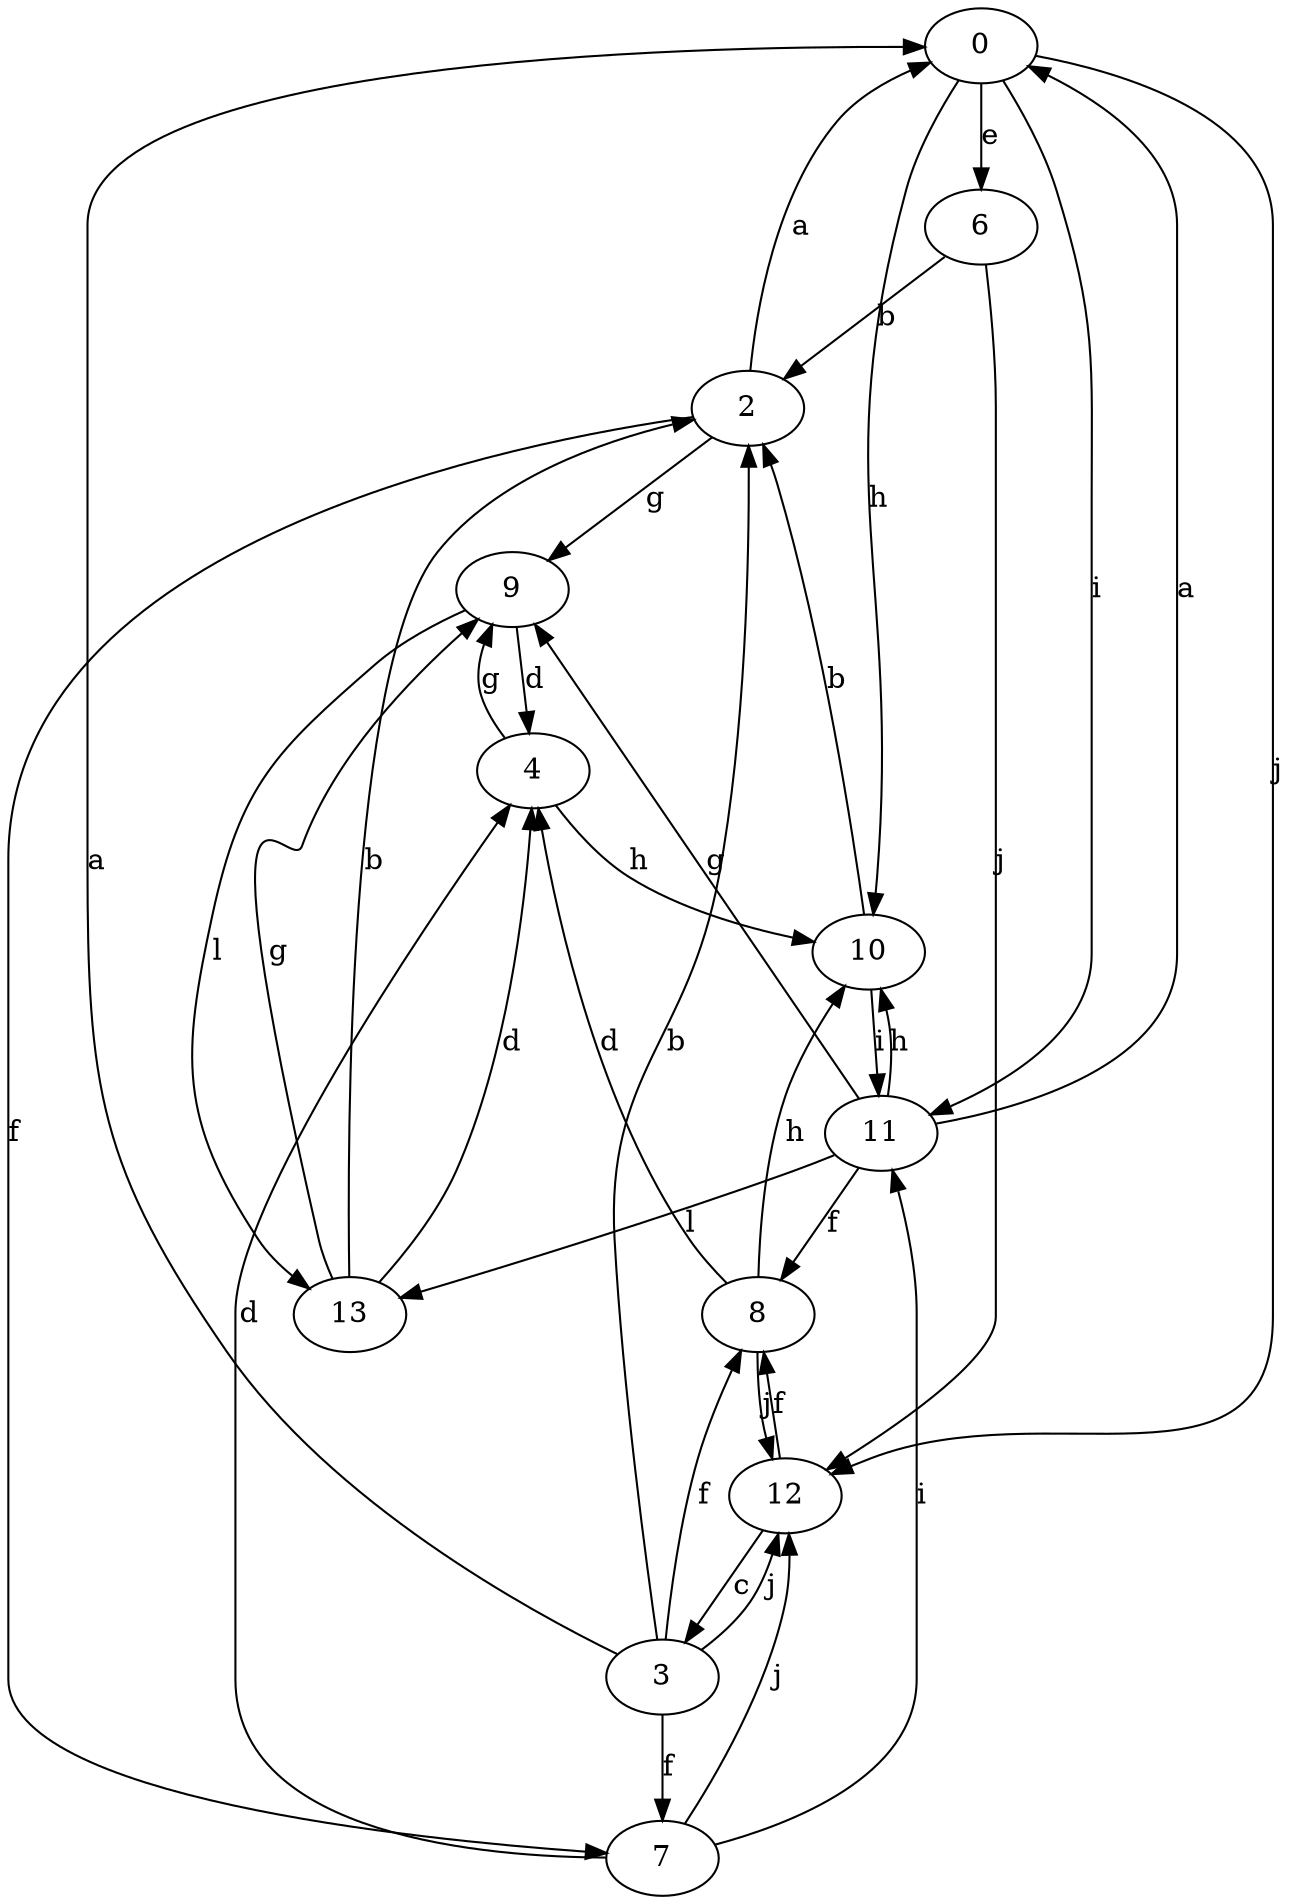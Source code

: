 strict digraph  {
0;
2;
3;
4;
6;
7;
8;
9;
10;
11;
12;
13;
0 -> 6  [label=e];
0 -> 10  [label=h];
0 -> 11  [label=i];
0 -> 12  [label=j];
2 -> 0  [label=a];
2 -> 7  [label=f];
2 -> 9  [label=g];
3 -> 0  [label=a];
3 -> 2  [label=b];
3 -> 7  [label=f];
3 -> 8  [label=f];
3 -> 12  [label=j];
4 -> 9  [label=g];
4 -> 10  [label=h];
6 -> 2  [label=b];
6 -> 12  [label=j];
7 -> 4  [label=d];
7 -> 11  [label=i];
7 -> 12  [label=j];
8 -> 4  [label=d];
8 -> 10  [label=h];
8 -> 12  [label=j];
9 -> 4  [label=d];
9 -> 13  [label=l];
10 -> 2  [label=b];
10 -> 11  [label=i];
11 -> 0  [label=a];
11 -> 8  [label=f];
11 -> 9  [label=g];
11 -> 10  [label=h];
11 -> 13  [label=l];
12 -> 3  [label=c];
12 -> 8  [label=f];
13 -> 2  [label=b];
13 -> 4  [label=d];
13 -> 9  [label=g];
}
